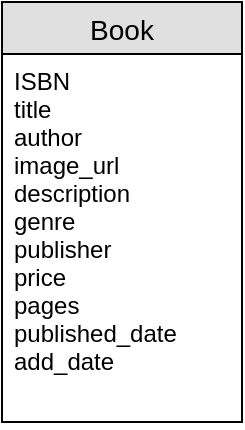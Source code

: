 <mxfile version="12.7.9" type="device"><diagram id="4tEYAnC1mhWH7zsCXLk8" name="Page-1"><mxGraphModel dx="786" dy="625" grid="1" gridSize="10" guides="1" tooltips="1" connect="1" arrows="1" fold="1" page="1" pageScale="1" pageWidth="850" pageHeight="1100" math="0" shadow="0"><root><mxCell id="0"/><mxCell id="1" parent="0"/><mxCell id="v2aKceaVkKOtC62IMyCD-1" value="Book" style="swimlane;fontStyle=0;childLayout=stackLayout;horizontal=1;startSize=26;fillColor=#e0e0e0;horizontalStack=0;resizeParent=1;resizeParentMax=0;resizeLast=0;collapsible=1;marginBottom=0;swimlaneFillColor=#ffffff;align=center;fontSize=14;" vertex="1" parent="1"><mxGeometry x="290" y="130" width="120" height="210" as="geometry"/></mxCell><mxCell id="v2aKceaVkKOtC62IMyCD-2" value="ISBN&#10;title&#10;author&#10;image_url&#10;description&#10;genre&#10;publisher&#10;price&#10;pages&#10;published_date&#10;add_date" style="text;strokeColor=none;fillColor=none;spacingLeft=4;spacingRight=4;overflow=hidden;rotatable=0;points=[[0,0.5],[1,0.5]];portConstraint=eastwest;fontSize=12;" vertex="1" parent="v2aKceaVkKOtC62IMyCD-1"><mxGeometry y="26" width="120" height="184" as="geometry"/></mxCell></root></mxGraphModel></diagram></mxfile>